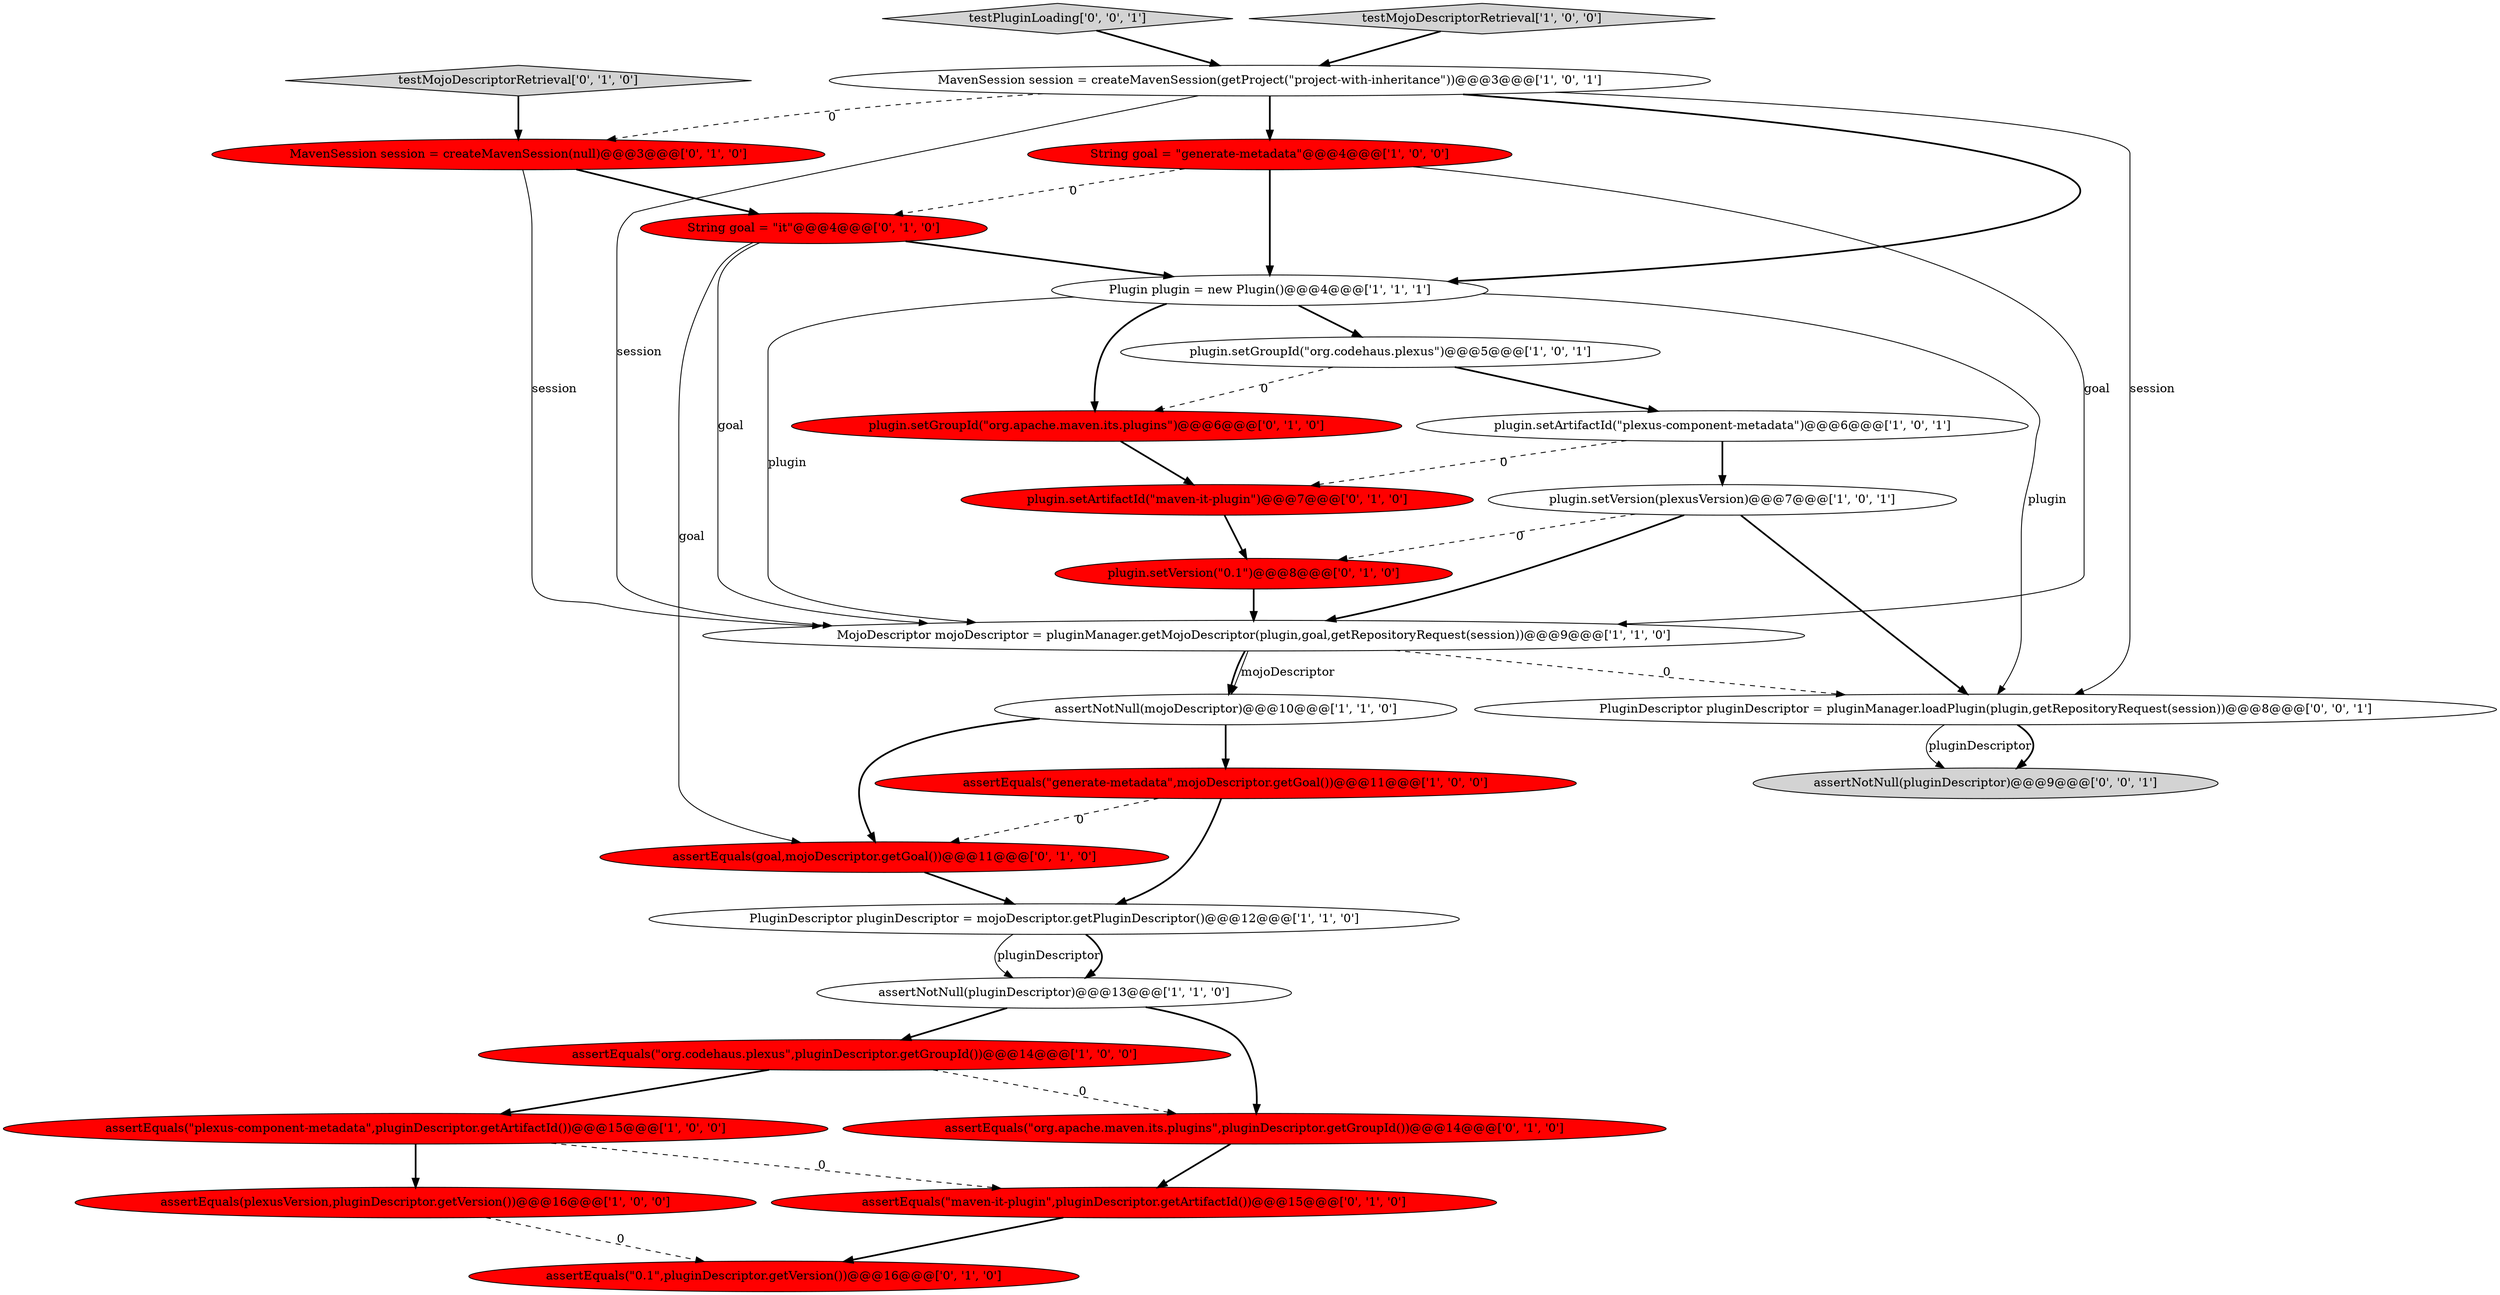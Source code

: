 digraph {
24 [style = filled, label = "plugin.setVersion(\"0.1\")@@@8@@@['0', '1', '0']", fillcolor = red, shape = ellipse image = "AAA1AAABBB2BBB"];
10 [style = filled, label = "assertEquals(\"org.codehaus.plexus\",pluginDescriptor.getGroupId())@@@14@@@['1', '0', '0']", fillcolor = red, shape = ellipse image = "AAA1AAABBB1BBB"];
13 [style = filled, label = "assertEquals(plexusVersion,pluginDescriptor.getVersion())@@@16@@@['1', '0', '0']", fillcolor = red, shape = ellipse image = "AAA1AAABBB1BBB"];
15 [style = filled, label = "assertEquals(\"maven-it-plugin\",pluginDescriptor.getArtifactId())@@@15@@@['0', '1', '0']", fillcolor = red, shape = ellipse image = "AAA1AAABBB2BBB"];
7 [style = filled, label = "assertNotNull(pluginDescriptor)@@@13@@@['1', '1', '0']", fillcolor = white, shape = ellipse image = "AAA0AAABBB1BBB"];
26 [style = filled, label = "assertNotNull(pluginDescriptor)@@@9@@@['0', '0', '1']", fillcolor = lightgray, shape = ellipse image = "AAA0AAABBB3BBB"];
16 [style = filled, label = "String goal = \"it\"@@@4@@@['0', '1', '0']", fillcolor = red, shape = ellipse image = "AAA1AAABBB2BBB"];
9 [style = filled, label = "assertEquals(\"generate-metadata\",mojoDescriptor.getGoal())@@@11@@@['1', '0', '0']", fillcolor = red, shape = ellipse image = "AAA1AAABBB1BBB"];
12 [style = filled, label = "MavenSession session = createMavenSession(getProject(\"project-with-inheritance\"))@@@3@@@['1', '0', '1']", fillcolor = white, shape = ellipse image = "AAA0AAABBB1BBB"];
4 [style = filled, label = "MojoDescriptor mojoDescriptor = pluginManager.getMojoDescriptor(plugin,goal,getRepositoryRequest(session))@@@9@@@['1', '1', '0']", fillcolor = white, shape = ellipse image = "AAA0AAABBB1BBB"];
3 [style = filled, label = "plugin.setGroupId(\"org.codehaus.plexus\")@@@5@@@['1', '0', '1']", fillcolor = white, shape = ellipse image = "AAA0AAABBB1BBB"];
20 [style = filled, label = "plugin.setGroupId(\"org.apache.maven.its.plugins\")@@@6@@@['0', '1', '0']", fillcolor = red, shape = ellipse image = "AAA1AAABBB2BBB"];
25 [style = filled, label = "testPluginLoading['0', '0', '1']", fillcolor = lightgray, shape = diamond image = "AAA0AAABBB3BBB"];
0 [style = filled, label = "Plugin plugin = new Plugin()@@@4@@@['1', '1', '1']", fillcolor = white, shape = ellipse image = "AAA0AAABBB1BBB"];
21 [style = filled, label = "MavenSession session = createMavenSession(null)@@@3@@@['0', '1', '0']", fillcolor = red, shape = ellipse image = "AAA1AAABBB2BBB"];
17 [style = filled, label = "plugin.setArtifactId(\"maven-it-plugin\")@@@7@@@['0', '1', '0']", fillcolor = red, shape = ellipse image = "AAA1AAABBB2BBB"];
1 [style = filled, label = "plugin.setArtifactId(\"plexus-component-metadata\")@@@6@@@['1', '0', '1']", fillcolor = white, shape = ellipse image = "AAA0AAABBB1BBB"];
8 [style = filled, label = "String goal = \"generate-metadata\"@@@4@@@['1', '0', '0']", fillcolor = red, shape = ellipse image = "AAA1AAABBB1BBB"];
2 [style = filled, label = "assertNotNull(mojoDescriptor)@@@10@@@['1', '1', '0']", fillcolor = white, shape = ellipse image = "AAA0AAABBB1BBB"];
6 [style = filled, label = "PluginDescriptor pluginDescriptor = mojoDescriptor.getPluginDescriptor()@@@12@@@['1', '1', '0']", fillcolor = white, shape = ellipse image = "AAA0AAABBB1BBB"];
14 [style = filled, label = "testMojoDescriptorRetrieval['1', '0', '0']", fillcolor = lightgray, shape = diamond image = "AAA0AAABBB1BBB"];
22 [style = filled, label = "assertEquals(\"0.1\",pluginDescriptor.getVersion())@@@16@@@['0', '1', '0']", fillcolor = red, shape = ellipse image = "AAA1AAABBB2BBB"];
18 [style = filled, label = "testMojoDescriptorRetrieval['0', '1', '0']", fillcolor = lightgray, shape = diamond image = "AAA0AAABBB2BBB"];
5 [style = filled, label = "plugin.setVersion(plexusVersion)@@@7@@@['1', '0', '1']", fillcolor = white, shape = ellipse image = "AAA0AAABBB1BBB"];
23 [style = filled, label = "assertEquals(\"org.apache.maven.its.plugins\",pluginDescriptor.getGroupId())@@@14@@@['0', '1', '0']", fillcolor = red, shape = ellipse image = "AAA1AAABBB2BBB"];
27 [style = filled, label = "PluginDescriptor pluginDescriptor = pluginManager.loadPlugin(plugin,getRepositoryRequest(session))@@@8@@@['0', '0', '1']", fillcolor = white, shape = ellipse image = "AAA0AAABBB3BBB"];
19 [style = filled, label = "assertEquals(goal,mojoDescriptor.getGoal())@@@11@@@['0', '1', '0']", fillcolor = red, shape = ellipse image = "AAA1AAABBB2BBB"];
11 [style = filled, label = "assertEquals(\"plexus-component-metadata\",pluginDescriptor.getArtifactId())@@@15@@@['1', '0', '0']", fillcolor = red, shape = ellipse image = "AAA1AAABBB1BBB"];
1->5 [style = bold, label=""];
0->3 [style = bold, label=""];
16->4 [style = solid, label="goal"];
27->26 [style = solid, label="pluginDescriptor"];
16->0 [style = bold, label=""];
16->19 [style = solid, label="goal"];
20->17 [style = bold, label=""];
2->19 [style = bold, label=""];
8->16 [style = dashed, label="0"];
3->1 [style = bold, label=""];
8->4 [style = solid, label="goal"];
7->10 [style = bold, label=""];
11->15 [style = dashed, label="0"];
0->27 [style = solid, label="plugin"];
23->15 [style = bold, label=""];
5->24 [style = dashed, label="0"];
4->27 [style = dashed, label="0"];
4->2 [style = bold, label=""];
2->9 [style = bold, label=""];
12->27 [style = solid, label="session"];
19->6 [style = bold, label=""];
12->0 [style = bold, label=""];
12->21 [style = dashed, label="0"];
9->6 [style = bold, label=""];
15->22 [style = bold, label=""];
8->0 [style = bold, label=""];
9->19 [style = dashed, label="0"];
4->2 [style = solid, label="mojoDescriptor"];
17->24 [style = bold, label=""];
24->4 [style = bold, label=""];
0->4 [style = solid, label="plugin"];
27->26 [style = bold, label=""];
1->17 [style = dashed, label="0"];
25->12 [style = bold, label=""];
12->8 [style = bold, label=""];
21->4 [style = solid, label="session"];
14->12 [style = bold, label=""];
11->13 [style = bold, label=""];
5->4 [style = bold, label=""];
7->23 [style = bold, label=""];
3->20 [style = dashed, label="0"];
21->16 [style = bold, label=""];
0->20 [style = bold, label=""];
6->7 [style = solid, label="pluginDescriptor"];
5->27 [style = bold, label=""];
18->21 [style = bold, label=""];
12->4 [style = solid, label="session"];
6->7 [style = bold, label=""];
13->22 [style = dashed, label="0"];
10->23 [style = dashed, label="0"];
10->11 [style = bold, label=""];
}
